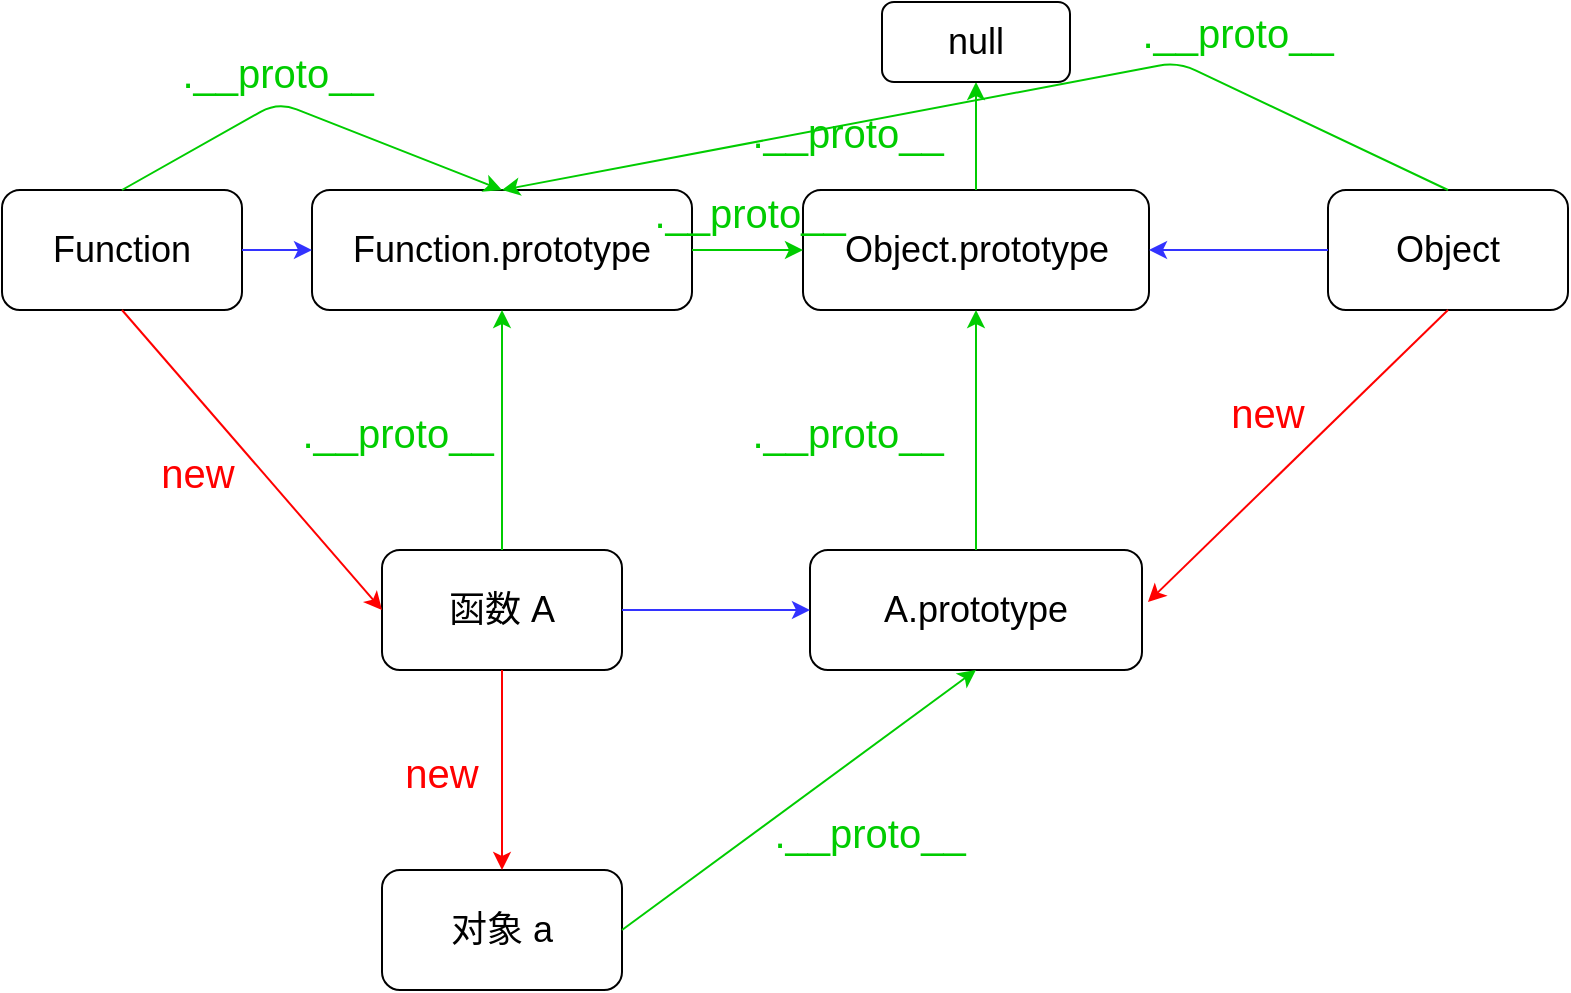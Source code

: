 <mxfile>
    <diagram id="1H474Jnmk0o9ydAMnaP-" name="第 1 页">
        <mxGraphModel dx="1165" dy="847" grid="1" gridSize="10" guides="1" tooltips="1" connect="1" arrows="1" fold="1" page="1" pageScale="1" pageWidth="827" pageHeight="1169" math="0" shadow="0">
            <root>
                <mxCell id="0"/>
                <mxCell id="1" parent="0"/>
                <mxCell id="2" value="&lt;font style=&quot;font-size: 18px;&quot;&gt;对象 a&lt;/font&gt;" style="rounded=1;whiteSpace=wrap;html=1;" parent="1" vertex="1">
                    <mxGeometry x="212" y="534" width="120" height="60" as="geometry"/>
                </mxCell>
                <mxCell id="3" value="&lt;font style=&quot;font-size: 18px;&quot;&gt;函数 A&lt;/font&gt;" style="rounded=1;whiteSpace=wrap;html=1;" parent="1" vertex="1">
                    <mxGeometry x="212" y="374" width="120" height="60" as="geometry"/>
                </mxCell>
                <mxCell id="4" value="" style="endArrow=classic;html=1;entryX=0.5;entryY=0;entryDx=0;entryDy=0;fillColor=#f8cecc;strokeColor=#FF0000;" parent="1" source="3" target="2" edge="1">
                    <mxGeometry width="50" height="50" relative="1" as="geometry">
                        <mxPoint x="242" y="554" as="sourcePoint"/>
                        <mxPoint x="292" y="504" as="targetPoint"/>
                    </mxGeometry>
                </mxCell>
                <mxCell id="5" value="&lt;font style=&quot;font-size: 18px;&quot;&gt;A.prototype&lt;/font&gt;" style="rounded=1;whiteSpace=wrap;html=1;" parent="1" vertex="1">
                    <mxGeometry x="426" y="374" width="166" height="60" as="geometry"/>
                </mxCell>
                <mxCell id="6" value="" style="endArrow=classic;html=1;fillColor=#f8cecc;strokeColor=#3333FF;exitX=1;exitY=0.5;exitDx=0;exitDy=0;entryX=0;entryY=0.5;entryDx=0;entryDy=0;" parent="1" source="3" target="5" edge="1">
                    <mxGeometry width="50" height="50" relative="1" as="geometry">
                        <mxPoint x="282" y="444" as="sourcePoint"/>
                        <mxPoint x="422" y="404" as="targetPoint"/>
                    </mxGeometry>
                </mxCell>
                <mxCell id="7" value="" style="endArrow=classic;html=1;fillColor=#f8cecc;strokeColor=#00CC00;exitX=1;exitY=0.5;exitDx=0;exitDy=0;entryX=0.5;entryY=1;entryDx=0;entryDy=0;" parent="1" source="2" target="5" edge="1">
                    <mxGeometry width="50" height="50" relative="1" as="geometry">
                        <mxPoint x="342" y="414" as="sourcePoint"/>
                        <mxPoint x="436" y="414" as="targetPoint"/>
                    </mxGeometry>
                </mxCell>
                <mxCell id="8" value="&lt;font style=&quot;font-size: 18px;&quot;&gt;Object.prototype&lt;/font&gt;" style="rounded=1;whiteSpace=wrap;html=1;" parent="1" vertex="1">
                    <mxGeometry x="422.5" y="194" width="173" height="60" as="geometry"/>
                </mxCell>
                <mxCell id="9" value="" style="endArrow=classic;html=1;fillColor=#f8cecc;strokeColor=#00CC00;entryX=0.5;entryY=1;entryDx=0;entryDy=0;fontSize=20;" parent="1" source="5" target="8" edge="1">
                    <mxGeometry width="50" height="50" relative="1" as="geometry">
                        <mxPoint x="342" y="574" as="sourcePoint"/>
                        <mxPoint x="519" y="444" as="targetPoint"/>
                    </mxGeometry>
                </mxCell>
                <mxCell id="10" value="&lt;font style=&quot;font-size: 18px;&quot;&gt;Object&lt;/font&gt;" style="rounded=1;whiteSpace=wrap;html=1;strokeColor=default;align=center;verticalAlign=middle;fontFamily=Helvetica;fontSize=12;fontColor=default;fillColor=default;" parent="1" vertex="1">
                    <mxGeometry x="685" y="194" width="120" height="60" as="geometry"/>
                </mxCell>
                <mxCell id="11" value="" style="endArrow=classic;html=1;fillColor=#f8cecc;strokeColor=#FF0000;exitX=0.5;exitY=1;exitDx=0;exitDy=0;" parent="1" source="10" edge="1">
                    <mxGeometry width="50" height="50" relative="1" as="geometry">
                        <mxPoint x="282" y="444" as="sourcePoint"/>
                        <mxPoint x="595" y="400" as="targetPoint"/>
                    </mxGeometry>
                </mxCell>
                <mxCell id="12" value="" style="endArrow=classic;html=1;fillColor=#f8cecc;strokeColor=#3333FF;exitX=0;exitY=0.5;exitDx=0;exitDy=0;entryX=1;entryY=0.5;entryDx=0;entryDy=0;" parent="1" source="10" target="8" edge="1">
                    <mxGeometry width="50" height="50" relative="1" as="geometry">
                        <mxPoint x="342" y="414" as="sourcePoint"/>
                        <mxPoint x="436" y="414" as="targetPoint"/>
                    </mxGeometry>
                </mxCell>
                <mxCell id="13" value="" style="endArrow=classic;html=1;fillColor=#f8cecc;strokeColor=#00CC00;exitX=0.5;exitY=0;exitDx=0;exitDy=0;fontSize=20;" parent="1" source="8" edge="1">
                    <mxGeometry width="50" height="50" relative="1" as="geometry">
                        <mxPoint x="519" y="384" as="sourcePoint"/>
                        <mxPoint x="509" y="140" as="targetPoint"/>
                    </mxGeometry>
                </mxCell>
                <mxCell id="14" value="&lt;font style=&quot;font-size: 18px;&quot;&gt;null&lt;/font&gt;" style="rounded=1;whiteSpace=wrap;html=1;" parent="1" vertex="1">
                    <mxGeometry x="462" y="100" width="94" height="40" as="geometry"/>
                </mxCell>
                <mxCell id="15" value="&lt;font style=&quot;color: rgb(0, 204, 0);&quot;&gt;.__proto__&lt;/font&gt;" style="text;html=1;align=center;verticalAlign=middle;whiteSpace=wrap;rounded=0;fontColor=#00CC00;fontSize=20;" parent="1" vertex="1">
                    <mxGeometry x="426" y="500" width="60" height="30" as="geometry"/>
                </mxCell>
                <mxCell id="16" value="&lt;font style=&quot;color: rgb(0, 204, 0);&quot;&gt;.__proto__&lt;/font&gt;" style="text;html=1;align=center;verticalAlign=middle;whiteSpace=wrap;rounded=0;fontColor=#00CC00;fontSize=20;" parent="1" vertex="1">
                    <mxGeometry x="415" y="300" width="60" height="30" as="geometry"/>
                </mxCell>
                <mxCell id="17" value="&lt;font style=&quot;color: rgb(0, 204, 0);&quot;&gt;.__proto__&lt;/font&gt;" style="text;html=1;align=center;verticalAlign=middle;whiteSpace=wrap;rounded=0;fontColor=#00CC00;fontSize=20;" parent="1" vertex="1">
                    <mxGeometry x="415" y="150" width="60" height="30" as="geometry"/>
                </mxCell>
                <mxCell id="18" value="&lt;font style=&quot;color: rgb(255, 0, 0);&quot;&gt;new&lt;/font&gt;" style="text;html=1;align=center;verticalAlign=middle;whiteSpace=wrap;rounded=0;fontColor=#00CC00;fontSize=20;" parent="1" vertex="1">
                    <mxGeometry x="212" y="470" width="60" height="30" as="geometry"/>
                </mxCell>
                <mxCell id="19" value="&lt;font style=&quot;color: rgb(255, 0, 0);&quot;&gt;new&lt;/font&gt;" style="text;html=1;align=center;verticalAlign=middle;whiteSpace=wrap;rounded=0;fontColor=#00CC00;fontSize=20;" parent="1" vertex="1">
                    <mxGeometry x="625" y="290" width="60" height="30" as="geometry"/>
                </mxCell>
                <mxCell id="20" value="&lt;font style=&quot;font-size: 18px;&quot;&gt;Function&lt;/font&gt;" style="rounded=1;whiteSpace=wrap;html=1;strokeColor=default;align=center;verticalAlign=middle;fontFamily=Helvetica;fontSize=12;fontColor=default;fillColor=default;" parent="1" vertex="1">
                    <mxGeometry x="22" y="194" width="120" height="60" as="geometry"/>
                </mxCell>
                <mxCell id="21" value="&lt;font style=&quot;font-size: 18px;&quot;&gt;Function.prototype&lt;/font&gt;" style="rounded=1;whiteSpace=wrap;html=1;strokeColor=default;align=center;verticalAlign=middle;fontFamily=Helvetica;fontSize=12;fontColor=default;fillColor=default;" parent="1" vertex="1">
                    <mxGeometry x="177" y="194" width="190" height="60" as="geometry"/>
                </mxCell>
                <mxCell id="22" value="" style="endArrow=classic;html=1;fillColor=#f8cecc;strokeColor=#00CC00;entryX=0.5;entryY=1;entryDx=0;entryDy=0;fontSize=20;exitX=0.5;exitY=0;exitDx=0;exitDy=0;" parent="1" source="3" target="21" edge="1">
                    <mxGeometry width="50" height="50" relative="1" as="geometry">
                        <mxPoint x="519" y="384" as="sourcePoint"/>
                        <mxPoint x="519" y="264" as="targetPoint"/>
                    </mxGeometry>
                </mxCell>
                <mxCell id="23" value="&lt;font style=&quot;color: rgb(0, 204, 0);&quot;&gt;.__proto__&lt;/font&gt;" style="text;html=1;align=center;verticalAlign=middle;whiteSpace=wrap;rounded=0;fontColor=#00CC00;fontSize=20;" parent="1" vertex="1">
                    <mxGeometry x="190" y="300" width="60" height="30" as="geometry"/>
                </mxCell>
                <mxCell id="24" value="" style="endArrow=classic;html=1;fillColor=#f8cecc;strokeColor=#3333FF;exitX=1;exitY=0.5;exitDx=0;exitDy=0;entryX=0;entryY=0.5;entryDx=0;entryDy=0;" parent="1" source="20" target="21" edge="1">
                    <mxGeometry width="50" height="50" relative="1" as="geometry">
                        <mxPoint x="342" y="414" as="sourcePoint"/>
                        <mxPoint x="436" y="414" as="targetPoint"/>
                    </mxGeometry>
                </mxCell>
                <mxCell id="25" value="" style="endArrow=classic;html=1;entryX=0;entryY=0.5;entryDx=0;entryDy=0;fillColor=#f8cecc;strokeColor=#FF0000;exitX=0.5;exitY=1;exitDx=0;exitDy=0;" parent="1" source="20" target="3" edge="1">
                    <mxGeometry width="50" height="50" relative="1" as="geometry">
                        <mxPoint x="282" y="444" as="sourcePoint"/>
                        <mxPoint x="282" y="544" as="targetPoint"/>
                    </mxGeometry>
                </mxCell>
                <mxCell id="26" value="&lt;font style=&quot;color: rgb(255, 0, 0);&quot;&gt;new&lt;/font&gt;" style="text;html=1;align=center;verticalAlign=middle;whiteSpace=wrap;rounded=0;fontColor=#00CC00;fontSize=20;" parent="1" vertex="1">
                    <mxGeometry x="90" y="320" width="60" height="30" as="geometry"/>
                </mxCell>
                <mxCell id="27" value="" style="endArrow=classic;html=1;fillColor=#f8cecc;strokeColor=#00CC00;entryX=0.5;entryY=0;entryDx=0;entryDy=0;fontSize=20;exitX=0.5;exitY=0;exitDx=0;exitDy=0;" edge="1" parent="1" source="20" target="21">
                    <mxGeometry width="50" height="50" relative="1" as="geometry">
                        <mxPoint x="282" y="384" as="sourcePoint"/>
                        <mxPoint x="282" y="264" as="targetPoint"/>
                        <Array as="points">
                            <mxPoint x="160" y="150"/>
                        </Array>
                    </mxGeometry>
                </mxCell>
                <mxCell id="28" value="&lt;font style=&quot;color: rgb(0, 204, 0);&quot;&gt;.__proto__&lt;/font&gt;" style="text;html=1;align=center;verticalAlign=middle;whiteSpace=wrap;rounded=0;fontColor=#00CC00;fontSize=20;" vertex="1" parent="1">
                    <mxGeometry x="130" y="120" width="60" height="30" as="geometry"/>
                </mxCell>
                <mxCell id="29" value="" style="endArrow=classic;html=1;fillColor=#f8cecc;strokeColor=#00CC00;entryX=0.5;entryY=0;entryDx=0;entryDy=0;fontSize=20;exitX=0.5;exitY=0;exitDx=0;exitDy=0;" edge="1" parent="1" source="10" target="21">
                    <mxGeometry width="50" height="50" relative="1" as="geometry">
                        <mxPoint x="282" y="384" as="sourcePoint"/>
                        <mxPoint x="282" y="264" as="targetPoint"/>
                        <Array as="points">
                            <mxPoint x="610" y="130"/>
                        </Array>
                    </mxGeometry>
                </mxCell>
                <mxCell id="30" value="&lt;font style=&quot;color: rgb(0, 204, 0);&quot;&gt;.__proto__&lt;/font&gt;" style="text;html=1;align=center;verticalAlign=middle;whiteSpace=wrap;rounded=0;fontColor=#00CC00;fontSize=20;" vertex="1" parent="1">
                    <mxGeometry x="610" y="100" width="60" height="30" as="geometry"/>
                </mxCell>
                <mxCell id="31" value="" style="endArrow=classic;html=1;fillColor=#f8cecc;strokeColor=#00CC00;entryX=0;entryY=0.5;entryDx=0;entryDy=0;fontSize=20;exitX=1;exitY=0.5;exitDx=0;exitDy=0;" edge="1" parent="1" source="21" target="8">
                    <mxGeometry width="50" height="50" relative="1" as="geometry">
                        <mxPoint x="519" y="384" as="sourcePoint"/>
                        <mxPoint x="519" y="264" as="targetPoint"/>
                    </mxGeometry>
                </mxCell>
                <mxCell id="32" value="&lt;font style=&quot;color: rgb(0, 204, 0);&quot;&gt;.__proto__&lt;/font&gt;" style="text;html=1;align=center;verticalAlign=middle;whiteSpace=wrap;rounded=0;fontColor=#00CC00;fontSize=20;" vertex="1" parent="1">
                    <mxGeometry x="366" y="190" width="60" height="30" as="geometry"/>
                </mxCell>
            </root>
        </mxGraphModel>
    </diagram>
</mxfile>